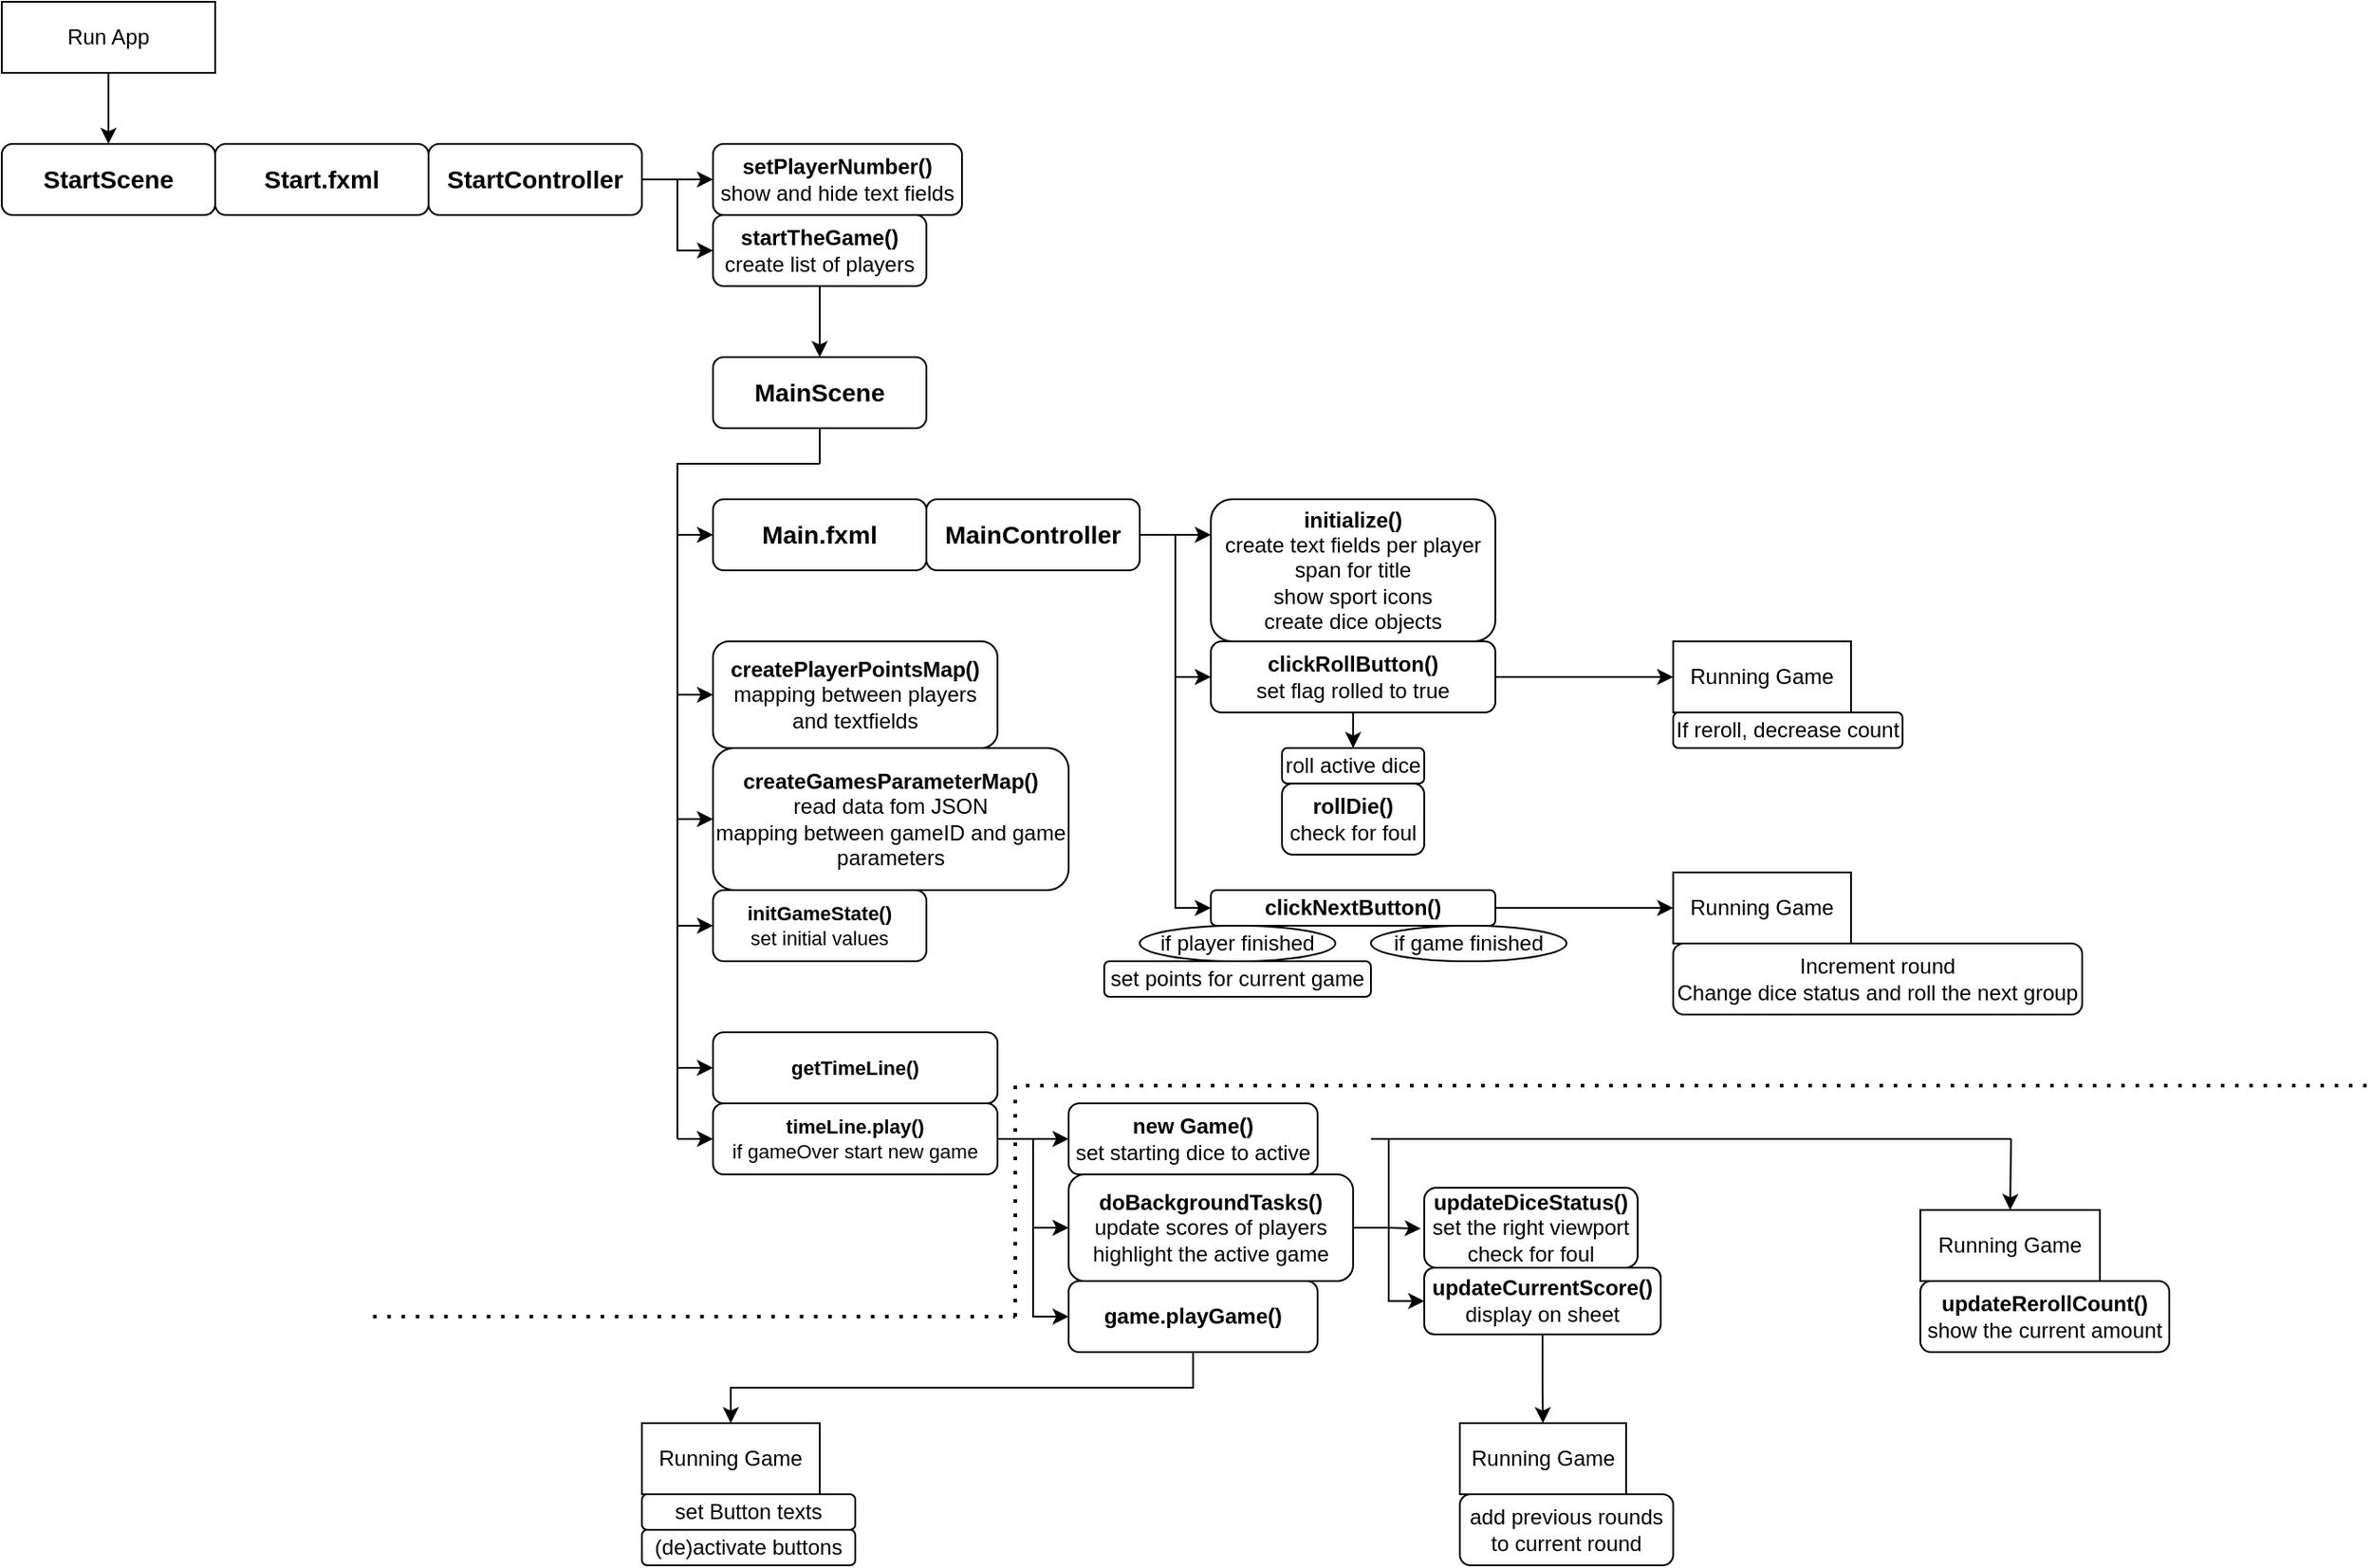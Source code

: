 <mxfile version="26.1.1">
  <diagram name="Seite-1" id="6Vc0wBuFbJIlMPBw90Qt">
    <mxGraphModel dx="574" dy="338" grid="1" gridSize="10" guides="1" tooltips="1" connect="1" arrows="1" fold="1" page="1" pageScale="1" pageWidth="827" pageHeight="1169" math="0" shadow="0">
      <root>
        <mxCell id="0" />
        <mxCell id="1" parent="0" />
        <mxCell id="WrUHhJQltbGNESHBkqDn-20" style="edgeStyle=orthogonalEdgeStyle;rounded=0;orthogonalLoop=1;jettySize=auto;html=1;exitX=0.5;exitY=1;exitDx=0;exitDy=0;entryX=0.5;entryY=0;entryDx=0;entryDy=0;" parent="1" source="WrUHhJQltbGNESHBkqDn-2" target="WrUHhJQltbGNESHBkqDn-3" edge="1">
          <mxGeometry relative="1" as="geometry" />
        </mxCell>
        <mxCell id="WrUHhJQltbGNESHBkqDn-2" value="Run App" style="rounded=0;whiteSpace=wrap;html=1;" parent="1" vertex="1">
          <mxGeometry x="40" width="120" height="40" as="geometry" />
        </mxCell>
        <mxCell id="WrUHhJQltbGNESHBkqDn-3" value="&lt;h3&gt;StartScene&lt;/h3&gt;" style="rounded=1;whiteSpace=wrap;html=1;" parent="1" vertex="1">
          <mxGeometry x="40" y="80" width="120" height="40" as="geometry" />
        </mxCell>
        <mxCell id="WrUHhJQltbGNESHBkqDn-4" value="&lt;h3&gt;Start.fxml&lt;/h3&gt;" style="rounded=1;whiteSpace=wrap;html=1;" parent="1" vertex="1">
          <mxGeometry x="160" y="80" width="120" height="40" as="geometry" />
        </mxCell>
        <mxCell id="WrUHhJQltbGNESHBkqDn-51" style="edgeStyle=orthogonalEdgeStyle;rounded=0;orthogonalLoop=1;jettySize=auto;html=1;exitX=1;exitY=0.5;exitDx=0;exitDy=0;entryX=0;entryY=0.5;entryDx=0;entryDy=0;" parent="1" source="WrUHhJQltbGNESHBkqDn-12" target="WrUHhJQltbGNESHBkqDn-17" edge="1">
          <mxGeometry relative="1" as="geometry" />
        </mxCell>
        <mxCell id="WrUHhJQltbGNESHBkqDn-52" style="edgeStyle=orthogonalEdgeStyle;rounded=0;orthogonalLoop=1;jettySize=auto;html=1;exitX=1;exitY=0.5;exitDx=0;exitDy=0;entryX=0;entryY=0.5;entryDx=0;entryDy=0;" parent="1" source="WrUHhJQltbGNESHBkqDn-12" target="WrUHhJQltbGNESHBkqDn-16" edge="1">
          <mxGeometry relative="1" as="geometry" />
        </mxCell>
        <mxCell id="WrUHhJQltbGNESHBkqDn-12" value="&lt;h3&gt;StartController&lt;/h3&gt;" style="rounded=1;whiteSpace=wrap;html=1;" parent="1" vertex="1">
          <mxGeometry x="280" y="80" width="120" height="40" as="geometry" />
        </mxCell>
        <mxCell id="WrUHhJQltbGNESHBkqDn-21" style="edgeStyle=orthogonalEdgeStyle;rounded=0;orthogonalLoop=1;jettySize=auto;html=1;exitX=0.5;exitY=1;exitDx=0;exitDy=0;entryX=0.5;entryY=0;entryDx=0;entryDy=0;" parent="1" source="WrUHhJQltbGNESHBkqDn-16" target="WrUHhJQltbGNESHBkqDn-18" edge="1">
          <mxGeometry relative="1" as="geometry" />
        </mxCell>
        <mxCell id="WrUHhJQltbGNESHBkqDn-16" value="&lt;b&gt;startTheGame()&lt;/b&gt;&lt;div&gt;create list of players&lt;/div&gt;" style="rounded=1;whiteSpace=wrap;html=1;" parent="1" vertex="1">
          <mxGeometry x="440" y="120" width="120" height="40" as="geometry" />
        </mxCell>
        <mxCell id="WrUHhJQltbGNESHBkqDn-17" value="&lt;b&gt;setPlayerNumber()&lt;/b&gt;&lt;div&gt;show and hide text fields&lt;/div&gt;" style="rounded=1;whiteSpace=wrap;html=1;" parent="1" vertex="1">
          <mxGeometry x="440" y="80" width="140" height="40" as="geometry" />
        </mxCell>
        <mxCell id="WrUHhJQltbGNESHBkqDn-18" value="&lt;h3&gt;MainScene&lt;/h3&gt;" style="rounded=1;whiteSpace=wrap;html=1;" parent="1" vertex="1">
          <mxGeometry x="440" y="200" width="120" height="40" as="geometry" />
        </mxCell>
        <mxCell id="WrUHhJQltbGNESHBkqDn-23" value="&lt;h3&gt;Main.fxml&lt;/h3&gt;" style="rounded=1;whiteSpace=wrap;html=1;" parent="1" vertex="1">
          <mxGeometry x="440" y="280" width="120" height="40" as="geometry" />
        </mxCell>
        <mxCell id="WrUHhJQltbGNESHBkqDn-44" style="edgeStyle=orthogonalEdgeStyle;rounded=0;orthogonalLoop=1;jettySize=auto;html=1;exitX=1;exitY=0.5;exitDx=0;exitDy=0;" parent="1" source="WrUHhJQltbGNESHBkqDn-27" edge="1">
          <mxGeometry relative="1" as="geometry">
            <mxPoint x="720" y="300.034" as="targetPoint" />
          </mxGeometry>
        </mxCell>
        <mxCell id="WrUHhJQltbGNESHBkqDn-47" style="edgeStyle=orthogonalEdgeStyle;rounded=0;orthogonalLoop=1;jettySize=auto;html=1;exitX=1;exitY=0.5;exitDx=0;exitDy=0;entryX=0;entryY=0.5;entryDx=0;entryDy=0;" parent="1" source="WrUHhJQltbGNESHBkqDn-27" target="WrUHhJQltbGNESHBkqDn-46" edge="1">
          <mxGeometry relative="1" as="geometry" />
        </mxCell>
        <mxCell id="GKB8aEZ42a6z1bWmPTmd-2" style="edgeStyle=orthogonalEdgeStyle;rounded=0;orthogonalLoop=1;jettySize=auto;html=1;entryX=0;entryY=0.5;entryDx=0;entryDy=0;" edge="1" parent="1" source="WrUHhJQltbGNESHBkqDn-27" target="GKB8aEZ42a6z1bWmPTmd-1">
          <mxGeometry relative="1" as="geometry" />
        </mxCell>
        <mxCell id="WrUHhJQltbGNESHBkqDn-27" value="&lt;h3&gt;MainController&lt;/h3&gt;" style="rounded=1;whiteSpace=wrap;html=1;" parent="1" vertex="1">
          <mxGeometry x="560" y="280" width="120" height="40" as="geometry" />
        </mxCell>
        <mxCell id="WrUHhJQltbGNESHBkqDn-28" value="&lt;font style=&quot;font-size: 12px;&quot;&gt;createPlayerPointsMap()&lt;/font&gt;&lt;div&gt;&lt;span style=&quot;font-weight: normal;&quot;&gt;&lt;font style=&quot;font-size: 12px;&quot;&gt;mapping between players and textfields&lt;/font&gt;&lt;/span&gt;&lt;/div&gt;" style="rounded=1;whiteSpace=wrap;html=1;fontSize=11;fontStyle=1" parent="1" vertex="1">
          <mxGeometry x="440" y="360" width="160" height="60" as="geometry" />
        </mxCell>
        <mxCell id="WrUHhJQltbGNESHBkqDn-29" value="createGamesParameterMap()&lt;div&gt;&lt;span style=&quot;font-weight: normal;&quot;&gt;read data fom JSON&lt;/span&gt;&lt;/div&gt;&lt;div&gt;&lt;span style=&quot;font-weight: normal;&quot;&gt;mapping between gameID and game parameters&lt;/span&gt;&lt;/div&gt;" style="rounded=1;whiteSpace=wrap;html=1;fontSize=12;fontStyle=1" parent="1" vertex="1">
          <mxGeometry x="440" y="420" width="200" height="80" as="geometry" />
        </mxCell>
        <mxCell id="WrUHhJQltbGNESHBkqDn-30" value="initGameState()&lt;div&gt;&lt;span style=&quot;font-weight: normal;&quot;&gt;set initial values&lt;/span&gt;&lt;/div&gt;" style="rounded=1;whiteSpace=wrap;html=1;fontSize=11;fontStyle=1" parent="1" vertex="1">
          <mxGeometry x="440" y="500" width="120" height="40" as="geometry" />
        </mxCell>
        <mxCell id="WrUHhJQltbGNESHBkqDn-31" value="" style="endArrow=classic;html=1;rounded=0;entryX=0;entryY=0.5;entryDx=0;entryDy=0;" parent="1" target="WrUHhJQltbGNESHBkqDn-30" edge="1">
          <mxGeometry width="50" height="50" relative="1" as="geometry">
            <mxPoint x="500" y="260" as="sourcePoint" />
            <mxPoint x="440" y="500" as="targetPoint" />
            <Array as="points">
              <mxPoint x="420" y="260" />
              <mxPoint x="420" y="520" />
            </Array>
          </mxGeometry>
        </mxCell>
        <mxCell id="WrUHhJQltbGNESHBkqDn-33" value="" style="endArrow=classic;html=1;rounded=0;entryX=0;entryY=0.5;entryDx=0;entryDy=0;" parent="1" target="WrUHhJQltbGNESHBkqDn-28" edge="1">
          <mxGeometry width="50" height="50" relative="1" as="geometry">
            <mxPoint x="420" y="390" as="sourcePoint" />
            <mxPoint x="470" y="290" as="targetPoint" />
          </mxGeometry>
        </mxCell>
        <mxCell id="WrUHhJQltbGNESHBkqDn-35" value="getTimeLine()" style="rounded=1;whiteSpace=wrap;html=1;fontSize=11;fontStyle=1" parent="1" vertex="1">
          <mxGeometry x="440" y="580" width="160" height="40" as="geometry" />
        </mxCell>
        <mxCell id="WrUHhJQltbGNESHBkqDn-65" style="edgeStyle=orthogonalEdgeStyle;rounded=0;orthogonalLoop=1;jettySize=auto;html=1;entryX=0;entryY=0.5;entryDx=0;entryDy=0;" parent="1" source="WrUHhJQltbGNESHBkqDn-36" target="WrUHhJQltbGNESHBkqDn-55" edge="1">
          <mxGeometry relative="1" as="geometry" />
        </mxCell>
        <mxCell id="WrUHhJQltbGNESHBkqDn-66" style="edgeStyle=orthogonalEdgeStyle;rounded=0;orthogonalLoop=1;jettySize=auto;html=1;entryX=0;entryY=0.5;entryDx=0;entryDy=0;" parent="1" source="WrUHhJQltbGNESHBkqDn-36" target="WrUHhJQltbGNESHBkqDn-53" edge="1">
          <mxGeometry relative="1" as="geometry" />
        </mxCell>
        <mxCell id="WrUHhJQltbGNESHBkqDn-67" style="edgeStyle=orthogonalEdgeStyle;rounded=0;orthogonalLoop=1;jettySize=auto;html=1;entryX=0;entryY=0.5;entryDx=0;entryDy=0;" parent="1" source="WrUHhJQltbGNESHBkqDn-36" target="WrUHhJQltbGNESHBkqDn-58" edge="1">
          <mxGeometry relative="1" as="geometry" />
        </mxCell>
        <mxCell id="WrUHhJQltbGNESHBkqDn-36" value="timeLine.play()&lt;div&gt;&lt;span style=&quot;font-weight: 400;&quot;&gt;if gameOver start new game&lt;/span&gt;&lt;/div&gt;" style="rounded=1;whiteSpace=wrap;html=1;fontSize=11;fontStyle=1" parent="1" vertex="1">
          <mxGeometry x="440" y="620" width="160" height="40" as="geometry" />
        </mxCell>
        <mxCell id="WrUHhJQltbGNESHBkqDn-37" value="" style="endArrow=none;html=1;rounded=0;" parent="1" edge="1">
          <mxGeometry width="50" height="50" relative="1" as="geometry">
            <mxPoint x="420" y="640" as="sourcePoint" />
            <mxPoint x="420" y="520" as="targetPoint" />
          </mxGeometry>
        </mxCell>
        <mxCell id="WrUHhJQltbGNESHBkqDn-38" value="" style="endArrow=classic;html=1;rounded=0;entryX=0;entryY=0.5;entryDx=0;entryDy=0;" parent="1" target="WrUHhJQltbGNESHBkqDn-36" edge="1">
          <mxGeometry width="50" height="50" relative="1" as="geometry">
            <mxPoint x="420" y="640" as="sourcePoint" />
            <mxPoint x="450" y="450" as="targetPoint" />
          </mxGeometry>
        </mxCell>
        <mxCell id="WrUHhJQltbGNESHBkqDn-39" value="" style="endArrow=classic;html=1;rounded=0;entryX=0;entryY=0.5;entryDx=0;entryDy=0;" parent="1" target="WrUHhJQltbGNESHBkqDn-35" edge="1">
          <mxGeometry width="50" height="50" relative="1" as="geometry">
            <mxPoint x="420" y="600" as="sourcePoint" />
            <mxPoint x="460" y="460" as="targetPoint" />
          </mxGeometry>
        </mxCell>
        <mxCell id="WrUHhJQltbGNESHBkqDn-40" value="" style="endArrow=classic;html=1;rounded=0;entryX=0;entryY=0.5;entryDx=0;entryDy=0;" parent="1" target="WrUHhJQltbGNESHBkqDn-23" edge="1">
          <mxGeometry width="50" height="50" relative="1" as="geometry">
            <mxPoint x="420" y="300" as="sourcePoint" />
            <mxPoint x="450" y="350" as="targetPoint" />
          </mxGeometry>
        </mxCell>
        <mxCell id="WrUHhJQltbGNESHBkqDn-41" value="" style="endArrow=none;html=1;rounded=0;entryX=0.5;entryY=1;entryDx=0;entryDy=0;" parent="1" target="WrUHhJQltbGNESHBkqDn-18" edge="1">
          <mxGeometry width="50" height="50" relative="1" as="geometry">
            <mxPoint x="500" y="260" as="sourcePoint" />
            <mxPoint x="620" y="240.0" as="targetPoint" />
            <Array as="points" />
          </mxGeometry>
        </mxCell>
        <mxCell id="WrUHhJQltbGNESHBkqDn-45" value="&lt;b&gt;initialize()&lt;/b&gt;&lt;br&gt;create text fields per player&lt;br&gt;span for title&lt;br&gt;show sport icons&lt;div&gt;create dice objects&lt;/div&gt;" style="rounded=1;whiteSpace=wrap;html=1;spacing=0;" parent="1" vertex="1">
          <mxGeometry x="720" y="280" width="160" height="80" as="geometry" />
        </mxCell>
        <mxCell id="WrUHhJQltbGNESHBkqDn-74" style="edgeStyle=orthogonalEdgeStyle;rounded=0;orthogonalLoop=1;jettySize=auto;html=1;" parent="1" source="WrUHhJQltbGNESHBkqDn-46" target="WrUHhJQltbGNESHBkqDn-72" edge="1">
          <mxGeometry relative="1" as="geometry" />
        </mxCell>
        <mxCell id="WrUHhJQltbGNESHBkqDn-95" style="edgeStyle=orthogonalEdgeStyle;rounded=0;orthogonalLoop=1;jettySize=auto;html=1;entryX=0.5;entryY=0;entryDx=0;entryDy=0;" parent="1" source="WrUHhJQltbGNESHBkqDn-46" target="WrUHhJQltbGNESHBkqDn-92" edge="1">
          <mxGeometry relative="1" as="geometry" />
        </mxCell>
        <mxCell id="WrUHhJQltbGNESHBkqDn-46" value="&lt;b&gt;clickRollButton()&lt;/b&gt;&lt;br&gt;set flag rolled to true" style="rounded=1;whiteSpace=wrap;html=1;spacing=0;" parent="1" vertex="1">
          <mxGeometry x="720" y="360" width="160" height="40" as="geometry" />
        </mxCell>
        <mxCell id="WrUHhJQltbGNESHBkqDn-50" value="" style="endArrow=classic;html=1;rounded=0;entryX=0;entryY=0.5;entryDx=0;entryDy=0;" parent="1" target="WrUHhJQltbGNESHBkqDn-29" edge="1">
          <mxGeometry width="50" height="50" relative="1" as="geometry">
            <mxPoint x="420" y="460" as="sourcePoint" />
            <mxPoint x="450" y="570" as="targetPoint" />
          </mxGeometry>
        </mxCell>
        <mxCell id="WrUHhJQltbGNESHBkqDn-100" style="edgeStyle=orthogonalEdgeStyle;rounded=0;orthogonalLoop=1;jettySize=auto;html=1;entryX=0;entryY=0.5;entryDx=0;entryDy=0;" parent="1" source="WrUHhJQltbGNESHBkqDn-53" target="WrUHhJQltbGNESHBkqDn-97" edge="1">
          <mxGeometry relative="1" as="geometry" />
        </mxCell>
        <mxCell id="WrUHhJQltbGNESHBkqDn-53" value="doBackgroundTasks()&lt;div&gt;&lt;span style=&quot;font-weight: 400;&quot;&gt;update scores of players&lt;/span&gt;&lt;/div&gt;&lt;div&gt;&lt;span style=&quot;font-weight: 400;&quot;&gt;highlight the active game&lt;/span&gt;&lt;/div&gt;" style="rounded=1;whiteSpace=wrap;html=1;fontStyle=1" parent="1" vertex="1">
          <mxGeometry x="640" y="660" width="160" height="60" as="geometry" />
        </mxCell>
        <mxCell id="WrUHhJQltbGNESHBkqDn-55" value="new Game()&lt;div&gt;&lt;span style=&quot;font-weight: normal;&quot;&gt;set starting dice to active&lt;/span&gt;&lt;/div&gt;" style="rounded=1;whiteSpace=wrap;html=1;fontStyle=1" parent="1" vertex="1">
          <mxGeometry x="640" y="620" width="140" height="40" as="geometry" />
        </mxCell>
        <mxCell id="WrUHhJQltbGNESHBkqDn-82" style="edgeStyle=orthogonalEdgeStyle;rounded=0;orthogonalLoop=1;jettySize=auto;html=1;entryX=0.5;entryY=0;entryDx=0;entryDy=0;" parent="1" source="WrUHhJQltbGNESHBkqDn-58" target="WrUHhJQltbGNESHBkqDn-71" edge="1">
          <mxGeometry relative="1" as="geometry">
            <Array as="points">
              <mxPoint x="710" y="780" />
              <mxPoint x="450" y="780" />
            </Array>
          </mxGeometry>
        </mxCell>
        <mxCell id="WrUHhJQltbGNESHBkqDn-58" value="game.playGame()" style="rounded=1;whiteSpace=wrap;html=1;fontStyle=1" parent="1" vertex="1">
          <mxGeometry x="640" y="720" width="140" height="40" as="geometry" />
        </mxCell>
        <mxCell id="WrUHhJQltbGNESHBkqDn-60" value="&lt;b&gt;updateDiceStatus()&lt;/b&gt;&lt;div&gt;set the right viewport&lt;/div&gt;&lt;div&gt;check for foul&lt;/div&gt;" style="rounded=1;whiteSpace=wrap;html=1;" parent="1" vertex="1">
          <mxGeometry x="840" y="667.5" width="120" height="45" as="geometry" />
        </mxCell>
        <mxCell id="WrUHhJQltbGNESHBkqDn-63" value="" style="endArrow=none;dashed=1;html=1;dashPattern=1 3;strokeWidth=2;rounded=0;" parent="1" edge="1">
          <mxGeometry width="50" height="50" relative="1" as="geometry">
            <mxPoint x="1370" y="610" as="sourcePoint" />
            <mxPoint x="610" y="610" as="targetPoint" />
          </mxGeometry>
        </mxCell>
        <mxCell id="WrUHhJQltbGNESHBkqDn-64" value="" style="endArrow=none;dashed=1;html=1;dashPattern=1 3;strokeWidth=2;rounded=0;" parent="1" edge="1">
          <mxGeometry width="50" height="50" relative="1" as="geometry">
            <mxPoint x="610" y="740" as="sourcePoint" />
            <mxPoint x="610" y="610" as="targetPoint" />
          </mxGeometry>
        </mxCell>
        <mxCell id="WrUHhJQltbGNESHBkqDn-68" value="" style="endArrow=none;dashed=1;html=1;dashPattern=1 3;strokeWidth=2;rounded=0;" parent="1" edge="1">
          <mxGeometry width="50" height="50" relative="1" as="geometry">
            <mxPoint x="248.8" y="740" as="sourcePoint" />
            <mxPoint x="610" y="740" as="targetPoint" />
          </mxGeometry>
        </mxCell>
        <mxCell id="WrUHhJQltbGNESHBkqDn-71" value="Running Game" style="rounded=0;whiteSpace=wrap;html=1;" parent="1" vertex="1">
          <mxGeometry x="400" y="800" width="100" height="40" as="geometry" />
        </mxCell>
        <mxCell id="WrUHhJQltbGNESHBkqDn-72" value="Running Game" style="rounded=0;whiteSpace=wrap;html=1;" parent="1" vertex="1">
          <mxGeometry x="980" y="360" width="100" height="40" as="geometry" />
        </mxCell>
        <mxCell id="WrUHhJQltbGNESHBkqDn-76" value="If reroll, decrease count" style="rounded=1;whiteSpace=wrap;html=1;" parent="1" vertex="1">
          <mxGeometry x="980" y="400" width="129" height="20" as="geometry" />
        </mxCell>
        <mxCell id="WrUHhJQltbGNESHBkqDn-85" value="" style="endArrow=none;html=1;rounded=0;startFill=0;" parent="1" edge="1">
          <mxGeometry width="50" height="50" relative="1" as="geometry">
            <mxPoint x="810" y="640" as="sourcePoint" />
            <mxPoint x="1170" y="640" as="targetPoint" />
          </mxGeometry>
        </mxCell>
        <mxCell id="WrUHhJQltbGNESHBkqDn-86" value="Running Game" style="rounded=0;whiteSpace=wrap;html=1;" parent="1" vertex="1">
          <mxGeometry x="1119" y="680" width="101" height="40" as="geometry" />
        </mxCell>
        <mxCell id="WrUHhJQltbGNESHBkqDn-89" value="&lt;b&gt;updateRerollCount()&lt;/b&gt;&lt;div&gt;show the current amount&lt;/div&gt;" style="rounded=1;whiteSpace=wrap;html=1;" parent="1" vertex="1">
          <mxGeometry x="1119" y="720" width="140" height="40" as="geometry" />
        </mxCell>
        <mxCell id="WrUHhJQltbGNESHBkqDn-90" value="set Button texts" style="rounded=1;whiteSpace=wrap;html=1;" parent="1" vertex="1">
          <mxGeometry x="400" y="840" width="120" height="20" as="geometry" />
        </mxCell>
        <mxCell id="WrUHhJQltbGNESHBkqDn-91" value="(de)activate buttons" style="rounded=1;whiteSpace=wrap;html=1;" parent="1" vertex="1">
          <mxGeometry x="400" y="860" width="120" height="20" as="geometry" />
        </mxCell>
        <mxCell id="WrUHhJQltbGNESHBkqDn-92" value="roll active dice" style="rounded=1;whiteSpace=wrap;html=1;" parent="1" vertex="1">
          <mxGeometry x="760" y="420" width="80" height="20" as="geometry" />
        </mxCell>
        <mxCell id="WrUHhJQltbGNESHBkqDn-96" value="&lt;b&gt;rollDie()&lt;/b&gt;&lt;div&gt;check for foul&lt;/div&gt;" style="rounded=1;whiteSpace=wrap;html=1;" parent="1" vertex="1">
          <mxGeometry x="760" y="440" width="80" height="40" as="geometry" />
        </mxCell>
        <mxCell id="WrUHhJQltbGNESHBkqDn-104" style="edgeStyle=orthogonalEdgeStyle;rounded=0;orthogonalLoop=1;jettySize=auto;html=1;entryX=0.5;entryY=0;entryDx=0;entryDy=0;" parent="1" source="WrUHhJQltbGNESHBkqDn-97" target="WrUHhJQltbGNESHBkqDn-101" edge="1">
          <mxGeometry relative="1" as="geometry" />
        </mxCell>
        <mxCell id="WrUHhJQltbGNESHBkqDn-97" value="&lt;b&gt;updateCurrentScore()&lt;/b&gt;&lt;div&gt;display on sheet&lt;/div&gt;" style="rounded=1;whiteSpace=wrap;html=1;" parent="1" vertex="1">
          <mxGeometry x="840" y="712.5" width="133" height="37.5" as="geometry" />
        </mxCell>
        <mxCell id="WrUHhJQltbGNESHBkqDn-98" style="edgeStyle=orthogonalEdgeStyle;rounded=0;orthogonalLoop=1;jettySize=auto;html=1;entryX=-0.016;entryY=0.511;entryDx=0;entryDy=0;entryPerimeter=0;" parent="1" source="WrUHhJQltbGNESHBkqDn-53" target="WrUHhJQltbGNESHBkqDn-60" edge="1">
          <mxGeometry relative="1" as="geometry" />
        </mxCell>
        <mxCell id="WrUHhJQltbGNESHBkqDn-99" value="" style="endArrow=none;html=1;rounded=0;" parent="1" edge="1">
          <mxGeometry width="50" height="50" relative="1" as="geometry">
            <mxPoint x="820" y="690" as="sourcePoint" />
            <mxPoint x="820" y="640" as="targetPoint" />
          </mxGeometry>
        </mxCell>
        <mxCell id="WrUHhJQltbGNESHBkqDn-101" value="Running Game" style="rounded=0;whiteSpace=wrap;html=1;" parent="1" vertex="1">
          <mxGeometry x="860" y="800" width="93.5" height="40" as="geometry" />
        </mxCell>
        <mxCell id="WrUHhJQltbGNESHBkqDn-105" value="add previous rounds&lt;div&gt;to current round&lt;/div&gt;" style="rounded=1;whiteSpace=wrap;html=1;" parent="1" vertex="1">
          <mxGeometry x="860" y="840" width="120" height="40" as="geometry" />
        </mxCell>
        <mxCell id="GKB8aEZ42a6z1bWmPTmd-9" style="edgeStyle=orthogonalEdgeStyle;rounded=0;orthogonalLoop=1;jettySize=auto;html=1;entryX=0;entryY=0.5;entryDx=0;entryDy=0;" edge="1" parent="1" source="GKB8aEZ42a6z1bWmPTmd-1" target="GKB8aEZ42a6z1bWmPTmd-4">
          <mxGeometry relative="1" as="geometry" />
        </mxCell>
        <mxCell id="GKB8aEZ42a6z1bWmPTmd-1" value="&lt;b&gt;clickNextButton()&lt;/b&gt;" style="rounded=1;whiteSpace=wrap;html=1;spacing=0;" vertex="1" parent="1">
          <mxGeometry x="720" y="500" width="160" height="20" as="geometry" />
        </mxCell>
        <mxCell id="GKB8aEZ42a6z1bWmPTmd-4" value="Running Game" style="rounded=0;whiteSpace=wrap;html=1;" vertex="1" parent="1">
          <mxGeometry x="980" y="490" width="100" height="40" as="geometry" />
        </mxCell>
        <mxCell id="GKB8aEZ42a6z1bWmPTmd-7" value="" style="endArrow=classic;html=1;rounded=0;entryX=0.5;entryY=0;entryDx=0;entryDy=0;" edge="1" parent="1" target="WrUHhJQltbGNESHBkqDn-86">
          <mxGeometry width="50" height="50" relative="1" as="geometry">
            <mxPoint x="1170" y="640" as="sourcePoint" />
            <mxPoint x="1160" y="650" as="targetPoint" />
          </mxGeometry>
        </mxCell>
        <mxCell id="GKB8aEZ42a6z1bWmPTmd-8" value="Increment round&lt;br&gt;Change dice status and roll the next group" style="rounded=1;whiteSpace=wrap;html=1;" vertex="1" parent="1">
          <mxGeometry x="980" y="530" width="230" height="40" as="geometry" />
        </mxCell>
        <mxCell id="GKB8aEZ42a6z1bWmPTmd-11" value="if player finished" style="ellipse;whiteSpace=wrap;html=1;" vertex="1" parent="1">
          <mxGeometry x="680" y="520" width="110" height="20" as="geometry" />
        </mxCell>
        <mxCell id="GKB8aEZ42a6z1bWmPTmd-12" value="if game finished" style="ellipse;whiteSpace=wrap;html=1;" vertex="1" parent="1">
          <mxGeometry x="810" y="520" width="110" height="20" as="geometry" />
        </mxCell>
        <mxCell id="GKB8aEZ42a6z1bWmPTmd-13" value="set points for current game" style="rounded=1;whiteSpace=wrap;html=1;" vertex="1" parent="1">
          <mxGeometry x="660" y="540" width="150" height="20" as="geometry" />
        </mxCell>
      </root>
    </mxGraphModel>
  </diagram>
</mxfile>
